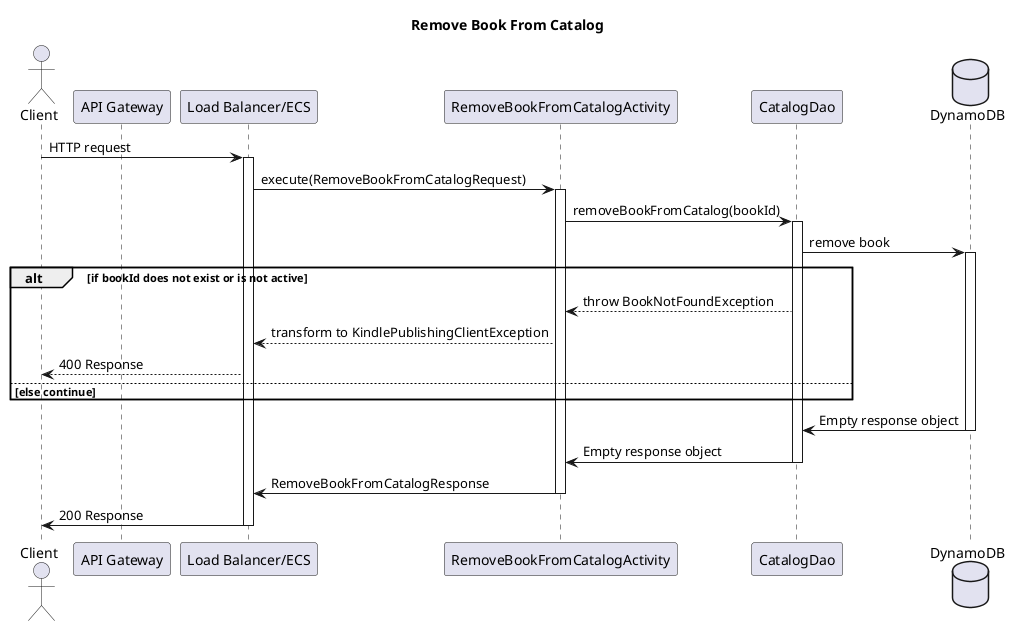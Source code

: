 @startuml
title Remove Book From Catalog

actor Client
participant "API Gateway" as APIGateway
participant "Load Balancer/ECS"
participant RemoveBookFromCatalogActivity
participant CatalogDao
database DynamoDB

Client -> "Load Balancer/ECS" ++ : HTTP request
"Load Balancer/ECS" -> RemoveBookFromCatalogActivity ++ : execute(RemoveBookFromCatalogRequest)
RemoveBookFromCatalogActivity -> CatalogDao ++ : removeBookFromCatalog(bookId)
CatalogDao -> DynamoDB ++ : remove book
alt if bookId does not exist or is not active
    RemoveBookFromCatalogActivity <-- CatalogDao : throw BookNotFoundException
    "Load Balancer/ECS" <-- RemoveBookFromCatalogActivity : transform to KindlePublishingClientException
    Client <-- "Load Balancer/ECS" : 400 Response
else else continue
end
CatalogDao <- DynamoDB -- : Empty response object
RemoveBookFromCatalogActivity <- CatalogDao -- : Empty response object
"Load Balancer/ECS" <- RemoveBookFromCatalogActivity -- : RemoveBookFromCatalogResponse
Client <- "Load Balancer/ECS" -- : 200 Response

@enduml